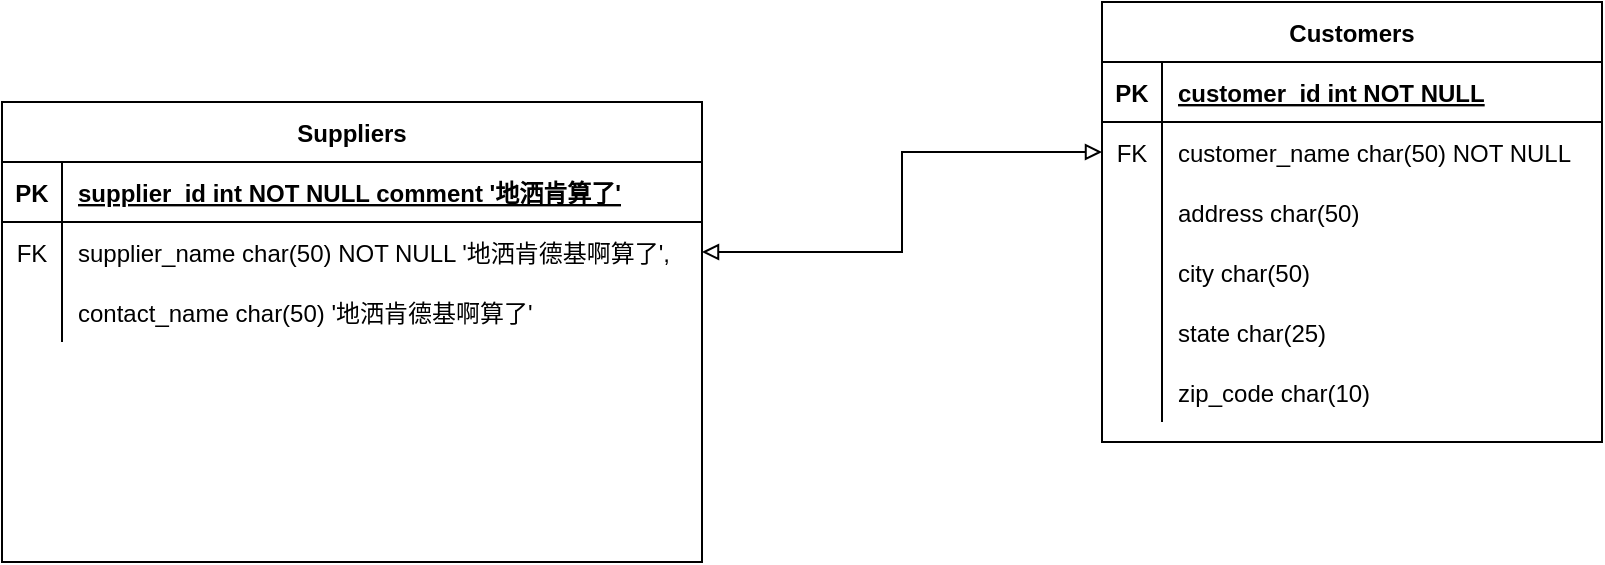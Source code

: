 <mxfile version="14.6.11" type="github">
  <diagram id="qB_SVsoG3gKYQg0G9r7f" name="Page-1">
    <mxGraphModel dx="1360" dy="834" grid="1" gridSize="10" guides="1" tooltips="1" connect="1" arrows="1" fold="1" page="1" pageScale="1" pageWidth="827" pageHeight="1169" math="0" shadow="0">
      <root>
        <mxCell id="0" />
        <mxCell id="1" parent="0" />
        <mxCell id="WtCzcfY-T2a5f4NEQfK5-52" value="Suppliers" style="shape=table;startSize=30;container=1;collapsible=1;childLayout=tableLayout;fixedRows=1;rowLines=0;fontStyle=1;align=center;resizeLast=1;" parent="1" vertex="1">
          <mxGeometry x="320" y="260" width="350" height="230" as="geometry" />
        </mxCell>
        <mxCell id="WtCzcfY-T2a5f4NEQfK5-53" value="" style="shape=partialRectangle;collapsible=0;dropTarget=0;pointerEvents=0;fillColor=none;points=[[0,0.5],[1,0.5]];portConstraint=eastwest;top=0;left=0;right=0;bottom=1;" parent="WtCzcfY-T2a5f4NEQfK5-52" vertex="1">
          <mxGeometry y="30" width="350" height="30" as="geometry" />
        </mxCell>
        <mxCell id="WtCzcfY-T2a5f4NEQfK5-54" value="PK" style="shape=partialRectangle;overflow=hidden;connectable=0;fillColor=none;top=0;left=0;bottom=0;right=0;fontStyle=1;" parent="WtCzcfY-T2a5f4NEQfK5-53" vertex="1">
          <mxGeometry width="30" height="30" as="geometry" />
        </mxCell>
        <mxCell id="WtCzcfY-T2a5f4NEQfK5-55" value="supplier_id int NOT NULL  comment &#39;地洒肯算了&#39;" style="shape=partialRectangle;overflow=hidden;connectable=0;fillColor=none;top=0;left=0;bottom=0;right=0;align=left;spacingLeft=6;fontStyle=5;" parent="WtCzcfY-T2a5f4NEQfK5-53" vertex="1">
          <mxGeometry x="30" width="320" height="30" as="geometry" />
        </mxCell>
        <mxCell id="WtCzcfY-T2a5f4NEQfK5-56" value="" style="shape=partialRectangle;collapsible=0;dropTarget=0;pointerEvents=0;fillColor=none;points=[[0,0.5],[1,0.5]];portConstraint=eastwest;top=0;left=0;right=0;bottom=0;" parent="WtCzcfY-T2a5f4NEQfK5-52" vertex="1">
          <mxGeometry y="60" width="350" height="30" as="geometry" />
        </mxCell>
        <mxCell id="WtCzcfY-T2a5f4NEQfK5-57" value="FK" style="shape=partialRectangle;overflow=hidden;connectable=0;fillColor=none;top=0;left=0;bottom=0;right=0;" parent="WtCzcfY-T2a5f4NEQfK5-56" vertex="1">
          <mxGeometry width="30" height="30" as="geometry" />
        </mxCell>
        <mxCell id="WtCzcfY-T2a5f4NEQfK5-58" value="supplier_name char(50) NOT NULL &#39;地洒肯德基啊算了&#39;," style="shape=partialRectangle;overflow=hidden;connectable=0;fillColor=none;top=0;left=0;bottom=0;right=0;align=left;spacingLeft=6;" parent="WtCzcfY-T2a5f4NEQfK5-56" vertex="1">
          <mxGeometry x="30" width="320" height="30" as="geometry" />
        </mxCell>
        <mxCell id="WtCzcfY-T2a5f4NEQfK5-59" value="" style="shape=partialRectangle;collapsible=0;dropTarget=0;pointerEvents=0;fillColor=none;points=[[0,0.5],[1,0.5]];portConstraint=eastwest;top=0;left=0;right=0;bottom=0;" parent="WtCzcfY-T2a5f4NEQfK5-52" vertex="1">
          <mxGeometry y="90" width="350" height="30" as="geometry" />
        </mxCell>
        <mxCell id="WtCzcfY-T2a5f4NEQfK5-60" value="" style="shape=partialRectangle;overflow=hidden;connectable=0;fillColor=none;top=0;left=0;bottom=0;right=0;" parent="WtCzcfY-T2a5f4NEQfK5-59" vertex="1">
          <mxGeometry width="30" height="30" as="geometry" />
        </mxCell>
        <mxCell id="WtCzcfY-T2a5f4NEQfK5-61" value="contact_name char(50) &#39;地洒肯德基啊算了&#39;" style="shape=partialRectangle;overflow=hidden;connectable=0;fillColor=none;top=0;left=0;bottom=0;right=0;align=left;spacingLeft=6;" parent="WtCzcfY-T2a5f4NEQfK5-59" vertex="1">
          <mxGeometry x="30" width="320" height="30" as="geometry" />
        </mxCell>
        <mxCell id="WtCzcfY-T2a5f4NEQfK5-62" value="Customers" style="shape=table;startSize=30;container=1;collapsible=1;childLayout=tableLayout;fixedRows=1;rowLines=0;fontStyle=1;align=center;resizeLast=1;" parent="1" vertex="1">
          <mxGeometry x="870" y="210" width="250" height="220" as="geometry" />
        </mxCell>
        <mxCell id="WtCzcfY-T2a5f4NEQfK5-63" value="" style="shape=partialRectangle;collapsible=0;dropTarget=0;pointerEvents=0;fillColor=none;points=[[0,0.5],[1,0.5]];portConstraint=eastwest;top=0;left=0;right=0;bottom=1;" parent="WtCzcfY-T2a5f4NEQfK5-62" vertex="1">
          <mxGeometry y="30" width="250" height="30" as="geometry" />
        </mxCell>
        <mxCell id="WtCzcfY-T2a5f4NEQfK5-64" value="PK" style="shape=partialRectangle;overflow=hidden;connectable=0;fillColor=none;top=0;left=0;bottom=0;right=0;fontStyle=1;" parent="WtCzcfY-T2a5f4NEQfK5-63" vertex="1">
          <mxGeometry width="30" height="30" as="geometry" />
        </mxCell>
        <mxCell id="WtCzcfY-T2a5f4NEQfK5-65" value="customer_id int NOT NULL " style="shape=partialRectangle;overflow=hidden;connectable=0;fillColor=none;top=0;left=0;bottom=0;right=0;align=left;spacingLeft=6;fontStyle=5;" parent="WtCzcfY-T2a5f4NEQfK5-63" vertex="1">
          <mxGeometry x="30" width="220" height="30" as="geometry" />
        </mxCell>
        <mxCell id="WtCzcfY-T2a5f4NEQfK5-66" value="" style="shape=partialRectangle;collapsible=0;dropTarget=0;pointerEvents=0;fillColor=none;points=[[0,0.5],[1,0.5]];portConstraint=eastwest;top=0;left=0;right=0;bottom=0;" parent="WtCzcfY-T2a5f4NEQfK5-62" vertex="1">
          <mxGeometry y="60" width="250" height="30" as="geometry" />
        </mxCell>
        <mxCell id="WtCzcfY-T2a5f4NEQfK5-67" value="FK" style="shape=partialRectangle;overflow=hidden;connectable=0;fillColor=none;top=0;left=0;bottom=0;right=0;" parent="WtCzcfY-T2a5f4NEQfK5-66" vertex="1">
          <mxGeometry width="30" height="30" as="geometry" />
        </mxCell>
        <mxCell id="WtCzcfY-T2a5f4NEQfK5-68" value="customer_name char(50) NOT NULL" style="shape=partialRectangle;overflow=hidden;connectable=0;fillColor=none;top=0;left=0;bottom=0;right=0;align=left;spacingLeft=6;" parent="WtCzcfY-T2a5f4NEQfK5-66" vertex="1">
          <mxGeometry x="30" width="220" height="30" as="geometry" />
        </mxCell>
        <mxCell id="WtCzcfY-T2a5f4NEQfK5-69" value="" style="shape=partialRectangle;collapsible=0;dropTarget=0;pointerEvents=0;fillColor=none;points=[[0,0.5],[1,0.5]];portConstraint=eastwest;top=0;left=0;right=0;bottom=0;" parent="WtCzcfY-T2a5f4NEQfK5-62" vertex="1">
          <mxGeometry y="90" width="250" height="30" as="geometry" />
        </mxCell>
        <mxCell id="WtCzcfY-T2a5f4NEQfK5-70" value="" style="shape=partialRectangle;overflow=hidden;connectable=0;fillColor=none;top=0;left=0;bottom=0;right=0;" parent="WtCzcfY-T2a5f4NEQfK5-69" vertex="1">
          <mxGeometry width="30" height="30" as="geometry" />
        </mxCell>
        <mxCell id="WtCzcfY-T2a5f4NEQfK5-71" value="address char(50)" style="shape=partialRectangle;overflow=hidden;connectable=0;fillColor=none;top=0;left=0;bottom=0;right=0;align=left;spacingLeft=6;" parent="WtCzcfY-T2a5f4NEQfK5-69" vertex="1">
          <mxGeometry x="30" width="220" height="30" as="geometry" />
        </mxCell>
        <mxCell id="WtCzcfY-T2a5f4NEQfK5-72" value="" style="shape=partialRectangle;collapsible=0;dropTarget=0;pointerEvents=0;fillColor=none;points=[[0,0.5],[1,0.5]];portConstraint=eastwest;top=0;left=0;right=0;bottom=0;" parent="WtCzcfY-T2a5f4NEQfK5-62" vertex="1">
          <mxGeometry y="120" width="250" height="30" as="geometry" />
        </mxCell>
        <mxCell id="WtCzcfY-T2a5f4NEQfK5-73" value="" style="shape=partialRectangle;overflow=hidden;connectable=0;fillColor=none;top=0;left=0;bottom=0;right=0;" parent="WtCzcfY-T2a5f4NEQfK5-72" vertex="1">
          <mxGeometry width="30" height="30" as="geometry" />
        </mxCell>
        <mxCell id="WtCzcfY-T2a5f4NEQfK5-74" value="city char(50)" style="shape=partialRectangle;overflow=hidden;connectable=0;fillColor=none;top=0;left=0;bottom=0;right=0;align=left;spacingLeft=6;" parent="WtCzcfY-T2a5f4NEQfK5-72" vertex="1">
          <mxGeometry x="30" width="220" height="30" as="geometry" />
        </mxCell>
        <mxCell id="WtCzcfY-T2a5f4NEQfK5-75" value="" style="shape=partialRectangle;collapsible=0;dropTarget=0;pointerEvents=0;fillColor=none;points=[[0,0.5],[1,0.5]];portConstraint=eastwest;top=0;left=0;right=0;bottom=0;" parent="WtCzcfY-T2a5f4NEQfK5-62" vertex="1">
          <mxGeometry y="150" width="250" height="30" as="geometry" />
        </mxCell>
        <mxCell id="WtCzcfY-T2a5f4NEQfK5-76" value="" style="shape=partialRectangle;overflow=hidden;connectable=0;fillColor=none;top=0;left=0;bottom=0;right=0;" parent="WtCzcfY-T2a5f4NEQfK5-75" vertex="1">
          <mxGeometry width="30" height="30" as="geometry" />
        </mxCell>
        <mxCell id="WtCzcfY-T2a5f4NEQfK5-77" value="state char(25)" style="shape=partialRectangle;overflow=hidden;connectable=0;fillColor=none;top=0;left=0;bottom=0;right=0;align=left;spacingLeft=6;" parent="WtCzcfY-T2a5f4NEQfK5-75" vertex="1">
          <mxGeometry x="30" width="220" height="30" as="geometry" />
        </mxCell>
        <mxCell id="WtCzcfY-T2a5f4NEQfK5-78" value="" style="shape=partialRectangle;collapsible=0;dropTarget=0;pointerEvents=0;fillColor=none;points=[[0,0.5],[1,0.5]];portConstraint=eastwest;top=0;left=0;right=0;bottom=0;" parent="WtCzcfY-T2a5f4NEQfK5-62" vertex="1">
          <mxGeometry y="180" width="250" height="30" as="geometry" />
        </mxCell>
        <mxCell id="WtCzcfY-T2a5f4NEQfK5-79" value="" style="shape=partialRectangle;overflow=hidden;connectable=0;fillColor=none;top=0;left=0;bottom=0;right=0;" parent="WtCzcfY-T2a5f4NEQfK5-78" vertex="1">
          <mxGeometry width="30" height="30" as="geometry" />
        </mxCell>
        <mxCell id="WtCzcfY-T2a5f4NEQfK5-80" value="zip_code char(10)" style="shape=partialRectangle;overflow=hidden;connectable=0;fillColor=none;top=0;left=0;bottom=0;right=0;align=left;spacingLeft=6;" parent="WtCzcfY-T2a5f4NEQfK5-78" vertex="1">
          <mxGeometry x="30" width="220" height="30" as="geometry" />
        </mxCell>
        <mxCell id="WtCzcfY-T2a5f4NEQfK5-82" style="edgeStyle=orthogonalEdgeStyle;rounded=0;orthogonalLoop=1;jettySize=auto;html=1;exitX=1;exitY=0.5;exitDx=0;exitDy=0;entryX=0;entryY=0.5;entryDx=0;entryDy=0;startArrow=block;startFill=0;endArrow=block;endFill=0;" parent="1" source="WtCzcfY-T2a5f4NEQfK5-56" target="WtCzcfY-T2a5f4NEQfK5-66" edge="1">
          <mxGeometry relative="1" as="geometry" />
        </mxCell>
      </root>
    </mxGraphModel>
  </diagram>
</mxfile>

